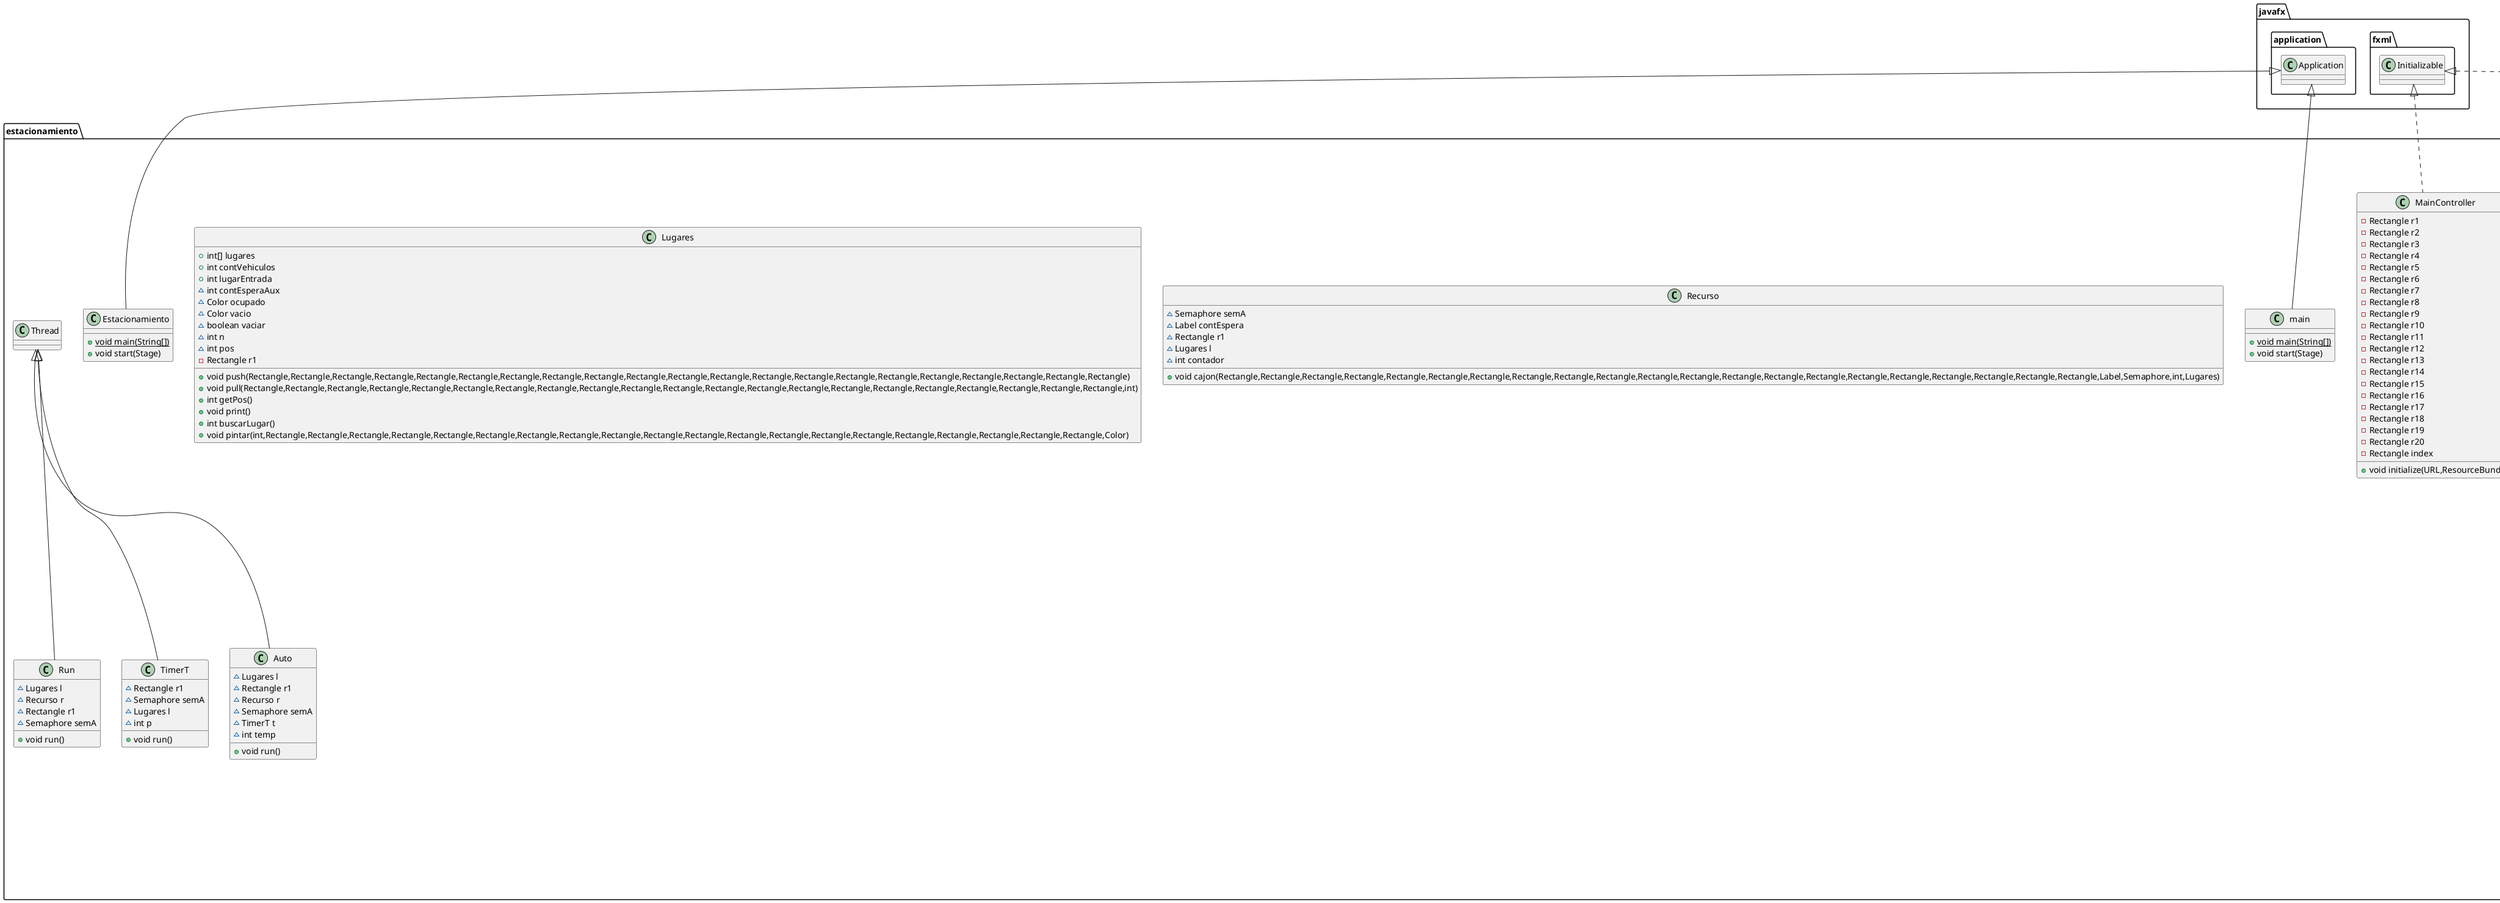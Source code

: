 @startuml
class estacionamiento.component.Recurso {
~ Semaphore semaphore
~ Label contEspera
- Rectangle rectangle_1
- Rectangle rectangle_2
- Rectangle rectangle_3
- Rectangle rectangle_4
- Rectangle rectangle_5
- Rectangle rectangle_6
- Rectangle rectangle_7
- Rectangle rectangle_8
- Rectangle rectangle_9
- Rectangle rectangle_10
- Rectangle rectangle_11
- Rectangle rectangle_12
- Rectangle rectangle_13
- Rectangle rectangle_14
- Rectangle rectangle_15
- Rectangle rectangle_16
- Rectangle rectangle_17
- Rectangle rectangle_18
- Rectangle rectangle_19
- Rectangle rectangle_20
- Rectangle index
~ int contador
+ void cajon(Rectangle,Rectangle,Rectangle,Rectangle,Rectangle,Rectangle,Rectangle,Rectangle,Rectangle,Rectangle,Rectangle,Rectangle,Rectangle,Rectangle,Rectangle,Rectangle,Rectangle,Rectangle,Rectangle,Rectangle,Rectangle,Label,Semaphore,int,Estacionamiento)
}
class estacionamiento.Run {
~ Lugares l
~ Recurso r
~ Rectangle r1
~ Semaphore semA
+ void run()
}
class estacionamiento.controller.MainController {
- Rectangle r1
- Rectangle r2
- Rectangle r3
- Rectangle r4
- Rectangle r5
- Rectangle r6
- Rectangle r7
- Rectangle r8
- Rectangle r9
- Rectangle r10
- Rectangle r11
- Rectangle r12
- Rectangle r13
- Rectangle r14
- Rectangle r15
- Rectangle r16
- Rectangle r17
- Rectangle r18
- Rectangle r19
- Rectangle r20
- Rectangle index
+ void initialize(URL,ResourceBundle)
}
class estacionamiento.component.Run {
~ Estacionamiento estacionamiento
~ Recurso r
~ Rectangle r1
~ Semaphore semA
+ void run()
}
class estacionamiento.model.Tiempo {
- Rectangle rectangle_1
- Rectangle rectangle_2
- Rectangle rectangle_3
- Rectangle rectangle_4
- Rectangle rectangle_5
- Rectangle rectangle_6
- Rectangle rectangle_7
- Rectangle rectangle_8
- Rectangle rectangle_9
- Rectangle rectangle_10
- Rectangle rectangle_11
- Rectangle rectangle_12
- Rectangle rectangle_13
- Rectangle rectangle_14
- Rectangle rectangle_15
- Rectangle rectangle_16
- Rectangle rectangle_17
- Rectangle rectangle_18
- Rectangle rectangle_19
- Rectangle rectangle_20
- Rectangle index
- Semaphore semaphore
- Estacionamiento estacionamiento
- int position
+ void run()
}
class estacionamiento.model.Auto {
~ Estacionamiento estacionamiento
- Rectangle rectangle_1
- Rectangle rectangle_2
- Rectangle rectangle_3
- Rectangle rectangle_4
- Rectangle rectangle_5
- Rectangle rectangle_6
- Rectangle rectangle_7
- Rectangle rectangle_8
- Rectangle rectangle_9
- Rectangle rectangle_10
- Rectangle rectangle_11
- Rectangle rectangle_12
- Rectangle rectangle_13
- Rectangle rectangle_14
- Rectangle rectangle_15
- Rectangle rectangle_16
- Rectangle rectangle_17
- Rectangle rectangle_18
- Rectangle rectangle_19
- Rectangle rectangle_20
- Rectangle index
- Recurso recurso
- Semaphore semaphore
- Tiempo timer
- int temp
+ void run()
}
class estacionamiento.MainController {
- Rectangle r1
- Rectangle r2
- Rectangle r3
- Rectangle r4
- Rectangle r5
- Rectangle r6
- Rectangle r7
- Rectangle r8
- Rectangle r9
- Rectangle r10
- Rectangle r11
- Rectangle r12
- Rectangle r13
- Rectangle r14
- Rectangle r15
- Rectangle r16
- Rectangle r17
- Rectangle r18
- Rectangle r19
- Rectangle r20
- Rectangle index
+ void initialize(URL,ResourceBundle)
}
class estacionamiento.model.Estacionamiento {
+ int[] lugares
+ int contVehiculos
+ int lugarEntrada
~ int contEsperaAux
~ Color ocupado
~ Color vacio
~ boolean vaciar
~ int n
~ int position
- Rectangle r1
+ void push(Rectangle,Rectangle,Rectangle,Rectangle,Rectangle,Rectangle,Rectangle,Rectangle,Rectangle,Rectangle,Rectangle,Rectangle,Rectangle,Rectangle,Rectangle,Rectangle,Rectangle,Rectangle,Rectangle,Rectangle,Rectangle)
+ void pull(Rectangle,Rectangle,Rectangle,Rectangle,Rectangle,Rectangle,Rectangle,Rectangle,Rectangle,Rectangle,Rectangle,Rectangle,Rectangle,Rectangle,Rectangle,Rectangle,Rectangle,Rectangle,Rectangle,Rectangle,Rectangle,int)
+ int getPosition()
+ void print()
+ int buscarLugar()
+ void pintar(int,Rectangle,Rectangle,Rectangle,Rectangle,Rectangle,Rectangle,Rectangle,Rectangle,Rectangle,Rectangle,Rectangle,Rectangle,Rectangle,Rectangle,Rectangle,Rectangle,Rectangle,Rectangle,Rectangle,Rectangle,Color)
}
class estacionamiento.main {
+ {static} void main(String[])
+ void start(Stage)
}
class estacionamiento.Recurso {
~ Semaphore semA
~ Label contEspera
~ Rectangle r1
~ Lugares l
~ int contador
+ void cajon(Rectangle,Rectangle,Rectangle,Rectangle,Rectangle,Rectangle,Rectangle,Rectangle,Rectangle,Rectangle,Rectangle,Rectangle,Rectangle,Rectangle,Rectangle,Rectangle,Rectangle,Rectangle,Rectangle,Rectangle,Rectangle,Label,Semaphore,int,Lugares)
}
class estacionamiento.Lugares {
+ int[] lugares
+ int contVehiculos
+ int lugarEntrada
~ int contEsperaAux
~ Color ocupado
~ Color vacio
~ boolean vaciar
~ int n
~ int pos
- Rectangle r1
+ void push(Rectangle,Rectangle,Rectangle,Rectangle,Rectangle,Rectangle,Rectangle,Rectangle,Rectangle,Rectangle,Rectangle,Rectangle,Rectangle,Rectangle,Rectangle,Rectangle,Rectangle,Rectangle,Rectangle,Rectangle,Rectangle)
+ void pull(Rectangle,Rectangle,Rectangle,Rectangle,Rectangle,Rectangle,Rectangle,Rectangle,Rectangle,Rectangle,Rectangle,Rectangle,Rectangle,Rectangle,Rectangle,Rectangle,Rectangle,Rectangle,Rectangle,Rectangle,Rectangle,int)
+ int getPos()
+ void print()
+ int buscarLugar()
+ void pintar(int,Rectangle,Rectangle,Rectangle,Rectangle,Rectangle,Rectangle,Rectangle,Rectangle,Rectangle,Rectangle,Rectangle,Rectangle,Rectangle,Rectangle,Rectangle,Rectangle,Rectangle,Rectangle,Rectangle,Rectangle,Color)
}
class estacionamiento.Estacionamiento {
+ {static} void main(String[])
+ void start(Stage)
}
class estacionamiento.TimerT {
~ Rectangle r1
~ Semaphore semA
~ Lugares l
~ int p
+ void run()
}
class estacionamiento.Auto {
~ Lugares l
~ Rectangle r1
~ Recurso r
~ Semaphore semA
~ TimerT t
~ int temp
+ void run()
}


estacionamiento.Thread <|-- estacionamiento.Run
javafx.fxml.Initializable <|.. estacionamiento.controller.MainController
estacionamiento.component.Thread <|-- estacionamiento.component.Run
estacionamiento.model.Thread <|-- estacionamiento.model.Tiempo
estacionamiento.model.Thread <|-- estacionamiento.model.Auto
javafx.fxml.Initializable <|.. estacionamiento.MainController
javafx.application.Application <|-- estacionamiento.main
javafx.application.Application <|-- estacionamiento.Estacionamiento
estacionamiento.Thread <|-- estacionamiento.TimerT
estacionamiento.Thread <|-- estacionamiento.Auto
@enduml